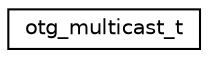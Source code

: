 digraph "Graphical Class Hierarchy"
{
 // LATEX_PDF_SIZE
  edge [fontname="Helvetica",fontsize="10",labelfontname="Helvetica",labelfontsize="10"];
  node [fontname="Helvetica",fontsize="10",shape=record];
  rankdir="LR";
  Node0 [label="otg_multicast_t",height=0.2,width=0.4,color="black", fillcolor="white", style="filled",URL="$structotg__multicast__t.html",tooltip=" "];
}
